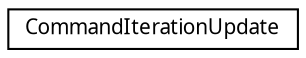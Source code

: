 digraph G
{
  edge [fontname="FreeSans.ttf",fontsize="10",labelfontname="FreeSans.ttf",labelfontsize="10"];
  node [fontname="FreeSans.ttf",fontsize="10",shape=record];
  rankdir=LR;
  Node1 [label="CommandIterationUpdate",height=0.2,width=0.4,color="black", fillcolor="white", style="filled",URL="$class_command_iteration_update.html"];
}
